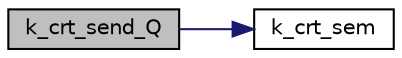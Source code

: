 digraph "k_crt_send_Q"
{
  edge [fontname="Helvetica",fontsize="10",labelfontname="Helvetica",labelfontsize="10"];
  node [fontname="Helvetica",fontsize="10",shape=record];
  rankdir="LR";
  Node1 [label="k_crt_send_Q",height=0.2,width=0.4,color="black", fillcolor="grey75", style="filled", fontcolor="black"];
  Node1 -> Node2 [color="midnightblue",fontsize="10",style="solid",fontname="Helvetica"];
  Node2 [label="k_crt_sem",height=0.2,width=0.4,color="black", fillcolor="white", style="filled",URL="$krnl_8c.html#a27f33ac31a1b04e73084d19333e10486"];
}
